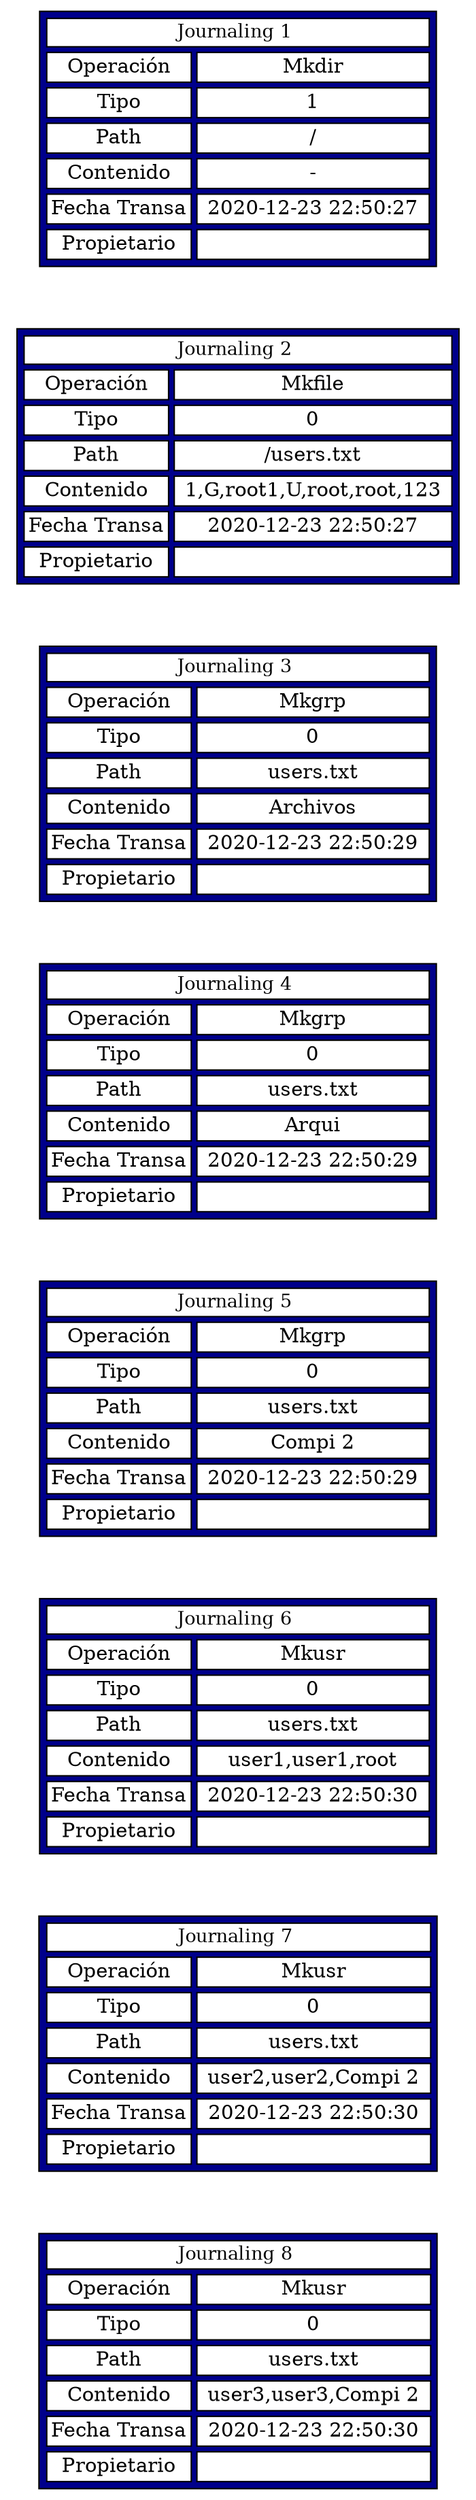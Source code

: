 digraph Journaling {
					node [shape=plaintext];
					B0 [label=<
	<TABLE BORDER="1"  cellpadding="2"   CELLBORDER="1" CELLSPACING="4" BGCOLOR="blue4" color = 'black'>            
   	<TR> 
	   <TD bgcolor='white' colspan="2"><font color='black' point-size='13'>Journaling 1 </font></TD>
   	</TR>
   	<TR>
	   <TD  bgcolor='white' > Operación </TD>
	   <TD  bgcolor='white'> Mkdir </TD>
   	</TR>
   	<TR>
	   <TD  bgcolor='white' > Tipo </TD>
	   <TD  bgcolor='white' > 1 </TD>
   	</TR>
   	<TR>
	   <TD  bgcolor='white' > Path </TD>
	   <TD  bgcolor='white' > / </TD>
   	</TR>
   	<TR>
	   <TD  bgcolor='white' > Contenido </TD>
	   <TD  bgcolor='white' > - </TD>
   	</TR>
   	<TR>
	   <TD  bgcolor='white' >Fecha Transa</TD>
	   <TD  bgcolor='white' > 2020-12-23 22:50:27 </TD>
   	</TR>
   	<TR>
	   <TD  bgcolor='white' >Propietario</TD>
	   <TD  bgcolor='white' >  </TD>
   	</TR>

	</TABLE>
	>];
	
	B0->B1[style=invis]
							
							B1 [label=<
	<TABLE BORDER="1"  cellpadding="2"   CELLBORDER="1" CELLSPACING="4" BGCOLOR="blue4" color = 'black'>            
   	<TR> 
	   <TD bgcolor='white' colspan="2"><font color='black' point-size='13'>Journaling 2 </font></TD>
   	</TR>
   	<TR>
	   <TD  bgcolor='white' > Operación </TD>
	   <TD  bgcolor='white'> Mkfile </TD>
   	</TR>
   	<TR>
	   <TD  bgcolor='white' > Tipo </TD>
	   <TD  bgcolor='white' > 0 </TD>
   	</TR>
   	<TR>
	   <TD  bgcolor='white' > Path </TD>
	   <TD  bgcolor='white' > /users.txt </TD>
   	</TR>
   	<TR>
	   <TD  bgcolor='white' > Contenido </TD>
	   <TD  bgcolor='white' > 1,G,root
1,U,root,root,123 </TD>
   	</TR>
   	<TR>
	   <TD  bgcolor='white' >Fecha Transa</TD>
	   <TD  bgcolor='white' > 2020-12-23 22:50:27 </TD>
   	</TR>
   	<TR>
	   <TD  bgcolor='white' >Propietario</TD>
	   <TD  bgcolor='white' >  </TD>
   	</TR>

	</TABLE>
	>];
	
	B1->B2[style=invis]
							
							B2 [label=<
	<TABLE BORDER="1"  cellpadding="2"   CELLBORDER="1" CELLSPACING="4" BGCOLOR="blue4" color = 'black'>            
   	<TR> 
	   <TD bgcolor='white' colspan="2"><font color='black' point-size='13'>Journaling 3 </font></TD>
   	</TR>
   	<TR>
	   <TD  bgcolor='white' > Operación </TD>
	   <TD  bgcolor='white'> Mkgrp </TD>
   	</TR>
   	<TR>
	   <TD  bgcolor='white' > Tipo </TD>
	   <TD  bgcolor='white' > 0 </TD>
   	</TR>
   	<TR>
	   <TD  bgcolor='white' > Path </TD>
	   <TD  bgcolor='white' > users.txt </TD>
   	</TR>
   	<TR>
	   <TD  bgcolor='white' > Contenido </TD>
	   <TD  bgcolor='white' > Archivos </TD>
   	</TR>
   	<TR>
	   <TD  bgcolor='white' >Fecha Transa</TD>
	   <TD  bgcolor='white' > 2020-12-23 22:50:29 </TD>
   	</TR>
   	<TR>
	   <TD  bgcolor='white' >Propietario</TD>
	   <TD  bgcolor='white' >  </TD>
   	</TR>

	</TABLE>
	>];
	
	B2->B3[style=invis]
							
							B3 [label=<
	<TABLE BORDER="1"  cellpadding="2"   CELLBORDER="1" CELLSPACING="4" BGCOLOR="blue4" color = 'black'>            
   	<TR> 
	   <TD bgcolor='white' colspan="2"><font color='black' point-size='13'>Journaling 4 </font></TD>
   	</TR>
   	<TR>
	   <TD  bgcolor='white' > Operación </TD>
	   <TD  bgcolor='white'> Mkgrp </TD>
   	</TR>
   	<TR>
	   <TD  bgcolor='white' > Tipo </TD>
	   <TD  bgcolor='white' > 0 </TD>
   	</TR>
   	<TR>
	   <TD  bgcolor='white' > Path </TD>
	   <TD  bgcolor='white' > users.txt </TD>
   	</TR>
   	<TR>
	   <TD  bgcolor='white' > Contenido </TD>
	   <TD  bgcolor='white' > Arqui </TD>
   	</TR>
   	<TR>
	   <TD  bgcolor='white' >Fecha Transa</TD>
	   <TD  bgcolor='white' > 2020-12-23 22:50:29 </TD>
   	</TR>
   	<TR>
	   <TD  bgcolor='white' >Propietario</TD>
	   <TD  bgcolor='white' >  </TD>
   	</TR>

	</TABLE>
	>];
	
	B3->B4[style=invis]
							
							B4 [label=<
	<TABLE BORDER="1"  cellpadding="2"   CELLBORDER="1" CELLSPACING="4" BGCOLOR="blue4" color = 'black'>            
   	<TR> 
	   <TD bgcolor='white' colspan="2"><font color='black' point-size='13'>Journaling 5 </font></TD>
   	</TR>
   	<TR>
	   <TD  bgcolor='white' > Operación </TD>
	   <TD  bgcolor='white'> Mkgrp </TD>
   	</TR>
   	<TR>
	   <TD  bgcolor='white' > Tipo </TD>
	   <TD  bgcolor='white' > 0 </TD>
   	</TR>
   	<TR>
	   <TD  bgcolor='white' > Path </TD>
	   <TD  bgcolor='white' > users.txt </TD>
   	</TR>
   	<TR>
	   <TD  bgcolor='white' > Contenido </TD>
	   <TD  bgcolor='white' > Compi 2 </TD>
   	</TR>
   	<TR>
	   <TD  bgcolor='white' >Fecha Transa</TD>
	   <TD  bgcolor='white' > 2020-12-23 22:50:29 </TD>
   	</TR>
   	<TR>
	   <TD  bgcolor='white' >Propietario</TD>
	   <TD  bgcolor='white' >  </TD>
   	</TR>

	</TABLE>
	>];
	
	B4->B5[style=invis]
							
							B5 [label=<
	<TABLE BORDER="1"  cellpadding="2"   CELLBORDER="1" CELLSPACING="4" BGCOLOR="blue4" color = 'black'>            
   	<TR> 
	   <TD bgcolor='white' colspan="2"><font color='black' point-size='13'>Journaling 6 </font></TD>
   	</TR>
   	<TR>
	   <TD  bgcolor='white' > Operación </TD>
	   <TD  bgcolor='white'> Mkusr </TD>
   	</TR>
   	<TR>
	   <TD  bgcolor='white' > Tipo </TD>
	   <TD  bgcolor='white' > 0 </TD>
   	</TR>
   	<TR>
	   <TD  bgcolor='white' > Path </TD>
	   <TD  bgcolor='white' > users.txt </TD>
   	</TR>
   	<TR>
	   <TD  bgcolor='white' > Contenido </TD>
	   <TD  bgcolor='white' > user1,user1,root </TD>
   	</TR>
   	<TR>
	   <TD  bgcolor='white' >Fecha Transa</TD>
	   <TD  bgcolor='white' > 2020-12-23 22:50:30 </TD>
   	</TR>
   	<TR>
	   <TD  bgcolor='white' >Propietario</TD>
	   <TD  bgcolor='white' >  </TD>
   	</TR>

	</TABLE>
	>];
	
	B5->B6[style=invis]
							
							B6 [label=<
	<TABLE BORDER="1"  cellpadding="2"   CELLBORDER="1" CELLSPACING="4" BGCOLOR="blue4" color = 'black'>            
   	<TR> 
	   <TD bgcolor='white' colspan="2"><font color='black' point-size='13'>Journaling 7 </font></TD>
   	</TR>
   	<TR>
	   <TD  bgcolor='white' > Operación </TD>
	   <TD  bgcolor='white'> Mkusr </TD>
   	</TR>
   	<TR>
	   <TD  bgcolor='white' > Tipo </TD>
	   <TD  bgcolor='white' > 0 </TD>
   	</TR>
   	<TR>
	   <TD  bgcolor='white' > Path </TD>
	   <TD  bgcolor='white' > users.txt </TD>
   	</TR>
   	<TR>
	   <TD  bgcolor='white' > Contenido </TD>
	   <TD  bgcolor='white' > user2,user2,Compi 2 </TD>
   	</TR>
   	<TR>
	   <TD  bgcolor='white' >Fecha Transa</TD>
	   <TD  bgcolor='white' > 2020-12-23 22:50:30 </TD>
   	</TR>
   	<TR>
	   <TD  bgcolor='white' >Propietario</TD>
	   <TD  bgcolor='white' >  </TD>
   	</TR>

	</TABLE>
	>];
	
	B6->B7[style=invis]
							
							B7 [label=<
	<TABLE BORDER="1"  cellpadding="2"   CELLBORDER="1" CELLSPACING="4" BGCOLOR="blue4" color = 'black'>            
   	<TR> 
	   <TD bgcolor='white' colspan="2"><font color='black' point-size='13'>Journaling 8 </font></TD>
   	</TR>
   	<TR>
	   <TD  bgcolor='white' > Operación </TD>
	   <TD  bgcolor='white'> Mkusr </TD>
   	</TR>
   	<TR>
	   <TD  bgcolor='white' > Tipo </TD>
	   <TD  bgcolor='white' > 0 </TD>
   	</TR>
   	<TR>
	   <TD  bgcolor='white' > Path </TD>
	   <TD  bgcolor='white' > users.txt </TD>
   	</TR>
   	<TR>
	   <TD  bgcolor='white' > Contenido </TD>
	   <TD  bgcolor='white' > user3,user3,Compi 2 </TD>
   	</TR>
   	<TR>
	   <TD  bgcolor='white' >Fecha Transa</TD>
	   <TD  bgcolor='white' > 2020-12-23 22:50:30 </TD>
   	</TR>
   	<TR>
	   <TD  bgcolor='white' >Propietario</TD>
	   <TD  bgcolor='white' >  </TD>
   	</TR>

	</TABLE>
	>];
	
	}